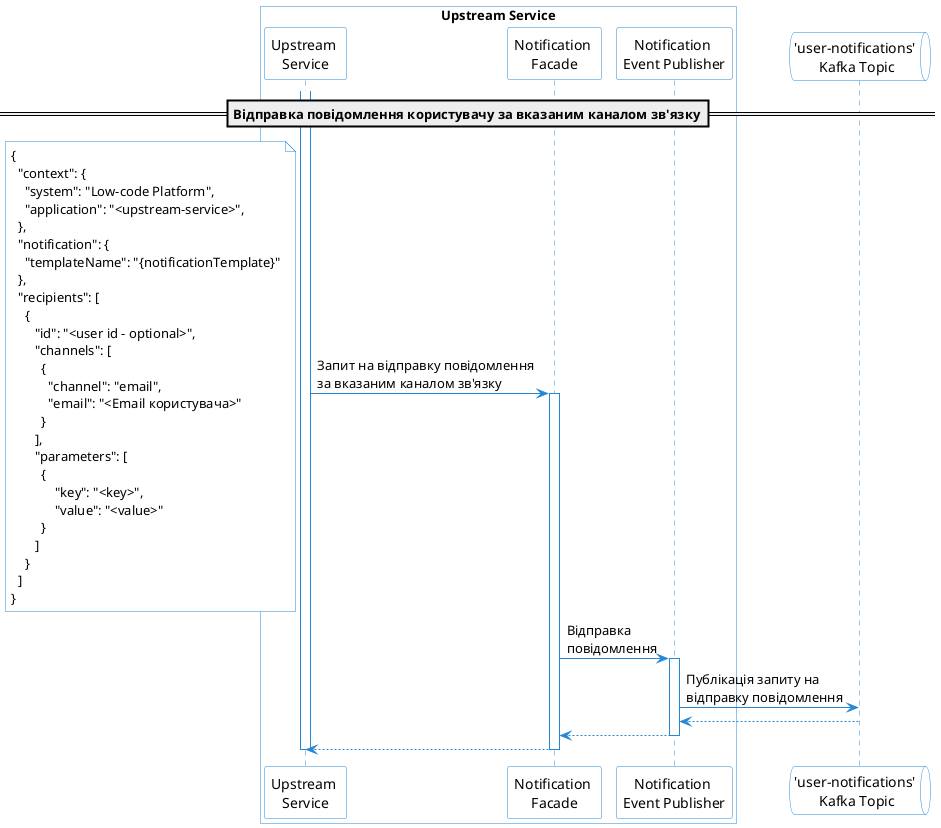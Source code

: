 @startuml
skinparam shadowing false
skinparam DatabaseBackgroundColor white
skinparam DatabaseBorderColor #2688d4
skinparam QueueBackgroundColor white
skinparam QueueBorderColor #2688d4
skinparam NoteBackgroundColor white
skinparam NoteBorderColor #2688d4
skinparam sequence {
    ArrowColor #2688d4
    ActorBorderColor #2688d4
    LifeLineBorderColor #2688d4
    ParticipantBorderColor #2688d4
    ParticipantBackgroundColor white
    BoxBorderColor #2688d4
    BoxBackgroundColor white
}

box "Upstream Service"
    participant "Upstream \nService" as upstream_service
    participant "Notification \nFacade" as notification_facade
    participant "Notification \nEvent Publisher" as notification_kafka_publisher
end box

queue "'user-notifications'\n Kafka Topic" as user_notifications_kafka_topic

== Відправка повідомлення користувачу за вказаним каналом зв'язку==

activate upstream_service
  upstream_service -> notification_facade: Запит на відправку повідомлення \nза вказаним каналом зв'язку
  note left
   {
     "context": {
       "system": "Low-code Platform",
       "application": "<upstream-service>",
     },
     "notification": {
       "templateName": "{notificationTemplate}"
     },
     "recipients": [
       {
          "id": "<user id - optional>",
          "channels": [
            {
              "channel": "email",
              "email": "<Email користувача>"
            }
          ],
          "parameters": [
            {
                "key": "<key>",
                "value": "<value>"
            }
          ]
       }
     ]
   }
  end note
  activate notification_facade
    notification_facade -> notification_kafka_publisher: Відправка \nповідомлення
    activate notification_kafka_publisher
      notification_kafka_publisher -> user_notifications_kafka_topic: Публікація запиту на \nвідправку повідомлення
      user_notifications_kafka_topic --> notification_kafka_publisher
      notification_kafka_publisher --> notification_facade
    deactivate notification_kafka_publisher
    notification_facade --> upstream_service
  deactivate notification_facade
deactivate upstream_service
@enduml